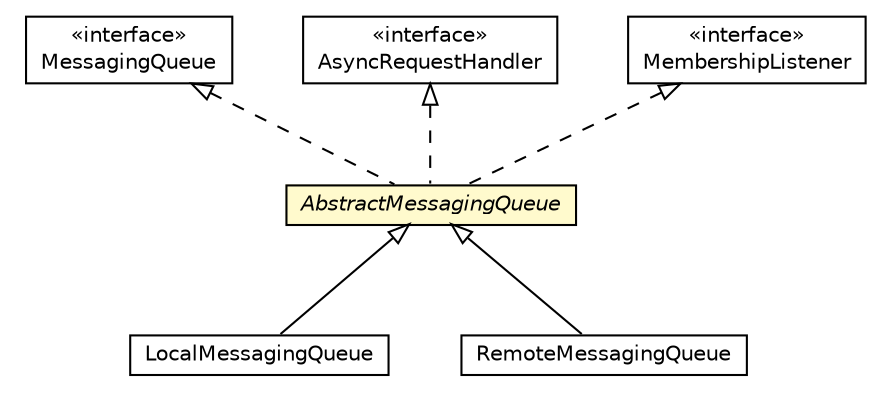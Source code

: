#!/usr/local/bin/dot
#
# Class diagram 
# Generated by UMLGraph version 5.1 (http://www.umlgraph.org/)
#

digraph G {
	edge [fontname="Helvetica",fontsize=10,labelfontname="Helvetica",labelfontsize=10];
	node [fontname="Helvetica",fontsize=10,shape=plaintext];
	nodesep=0.25;
	ranksep=0.5;
	// pt.ist.fenixframework.messaging.MessagingQueue
	c60988 [label=<<table title="pt.ist.fenixframework.messaging.MessagingQueue" border="0" cellborder="1" cellspacing="0" cellpadding="2" port="p" href="../../../messaging/MessagingQueue.html">
		<tr><td><table border="0" cellspacing="0" cellpadding="1">
<tr><td align="center" balign="center"> &#171;interface&#187; </td></tr>
<tr><td align="center" balign="center"> MessagingQueue </td></tr>
		</table></td></tr>
		</table>>, fontname="Helvetica", fontcolor="black", fontsize=10.0];
	// pt.ist.fenixframework.backend.infinispan.messaging.LocalMessagingQueue
	c61071 [label=<<table title="pt.ist.fenixframework.backend.infinispan.messaging.LocalMessagingQueue" border="0" cellborder="1" cellspacing="0" cellpadding="2" port="p" href="./LocalMessagingQueue.html">
		<tr><td><table border="0" cellspacing="0" cellpadding="1">
<tr><td align="center" balign="center"> LocalMessagingQueue </td></tr>
		</table></td></tr>
		</table>>, fontname="Helvetica", fontcolor="black", fontsize=10.0];
	// pt.ist.fenixframework.backend.infinispan.messaging.AbstractMessagingQueue
	c61078 [label=<<table title="pt.ist.fenixframework.backend.infinispan.messaging.AbstractMessagingQueue" border="0" cellborder="1" cellspacing="0" cellpadding="2" port="p" bgcolor="lemonChiffon" href="./AbstractMessagingQueue.html">
		<tr><td><table border="0" cellspacing="0" cellpadding="1">
<tr><td align="center" balign="center"><font face="Helvetica-Oblique"> AbstractMessagingQueue </font></td></tr>
		</table></td></tr>
		</table>>, fontname="Helvetica", fontcolor="black", fontsize=10.0];
	// pt.ist.fenixframework.backend.infinispan.messaging.RemoteMessagingQueue
	c61080 [label=<<table title="pt.ist.fenixframework.backend.infinispan.messaging.RemoteMessagingQueue" border="0" cellborder="1" cellspacing="0" cellpadding="2" port="p" href="./RemoteMessagingQueue.html">
		<tr><td><table border="0" cellspacing="0" cellpadding="1">
<tr><td align="center" balign="center"> RemoteMessagingQueue </td></tr>
		</table></td></tr>
		</table>>, fontname="Helvetica", fontcolor="black", fontsize=10.0];
	//pt.ist.fenixframework.backend.infinispan.messaging.LocalMessagingQueue extends pt.ist.fenixframework.backend.infinispan.messaging.AbstractMessagingQueue
	c61078:p -> c61071:p [dir=back,arrowtail=empty];
	//pt.ist.fenixframework.backend.infinispan.messaging.AbstractMessagingQueue implements pt.ist.fenixframework.messaging.MessagingQueue
	c60988:p -> c61078:p [dir=back,arrowtail=empty,style=dashed];
	//pt.ist.fenixframework.backend.infinispan.messaging.AbstractMessagingQueue implements org.jgroups.blocks.AsyncRequestHandler
	c61105:p -> c61078:p [dir=back,arrowtail=empty,style=dashed];
	//pt.ist.fenixframework.backend.infinispan.messaging.AbstractMessagingQueue implements org.jgroups.MembershipListener
	c61106:p -> c61078:p [dir=back,arrowtail=empty,style=dashed];
	//pt.ist.fenixframework.backend.infinispan.messaging.RemoteMessagingQueue extends pt.ist.fenixframework.backend.infinispan.messaging.AbstractMessagingQueue
	c61078:p -> c61080:p [dir=back,arrowtail=empty];
	// org.jgroups.MembershipListener
	c61106 [label=<<table title="org.jgroups.MembershipListener" border="0" cellborder="1" cellspacing="0" cellpadding="2" port="p" href="http://java.sun.com/j2se/1.4.2/docs/api/org/jgroups/MembershipListener.html">
		<tr><td><table border="0" cellspacing="0" cellpadding="1">
<tr><td align="center" balign="center"> &#171;interface&#187; </td></tr>
<tr><td align="center" balign="center"> MembershipListener </td></tr>
		</table></td></tr>
		</table>>, fontname="Helvetica", fontcolor="black", fontsize=10.0];
	// org.jgroups.blocks.AsyncRequestHandler
	c61105 [label=<<table title="org.jgroups.blocks.AsyncRequestHandler" border="0" cellborder="1" cellspacing="0" cellpadding="2" port="p" href="http://java.sun.com/j2se/1.4.2/docs/api/org/jgroups/blocks/AsyncRequestHandler.html">
		<tr><td><table border="0" cellspacing="0" cellpadding="1">
<tr><td align="center" balign="center"> &#171;interface&#187; </td></tr>
<tr><td align="center" balign="center"> AsyncRequestHandler </td></tr>
		</table></td></tr>
		</table>>, fontname="Helvetica", fontcolor="black", fontsize=10.0];
}

